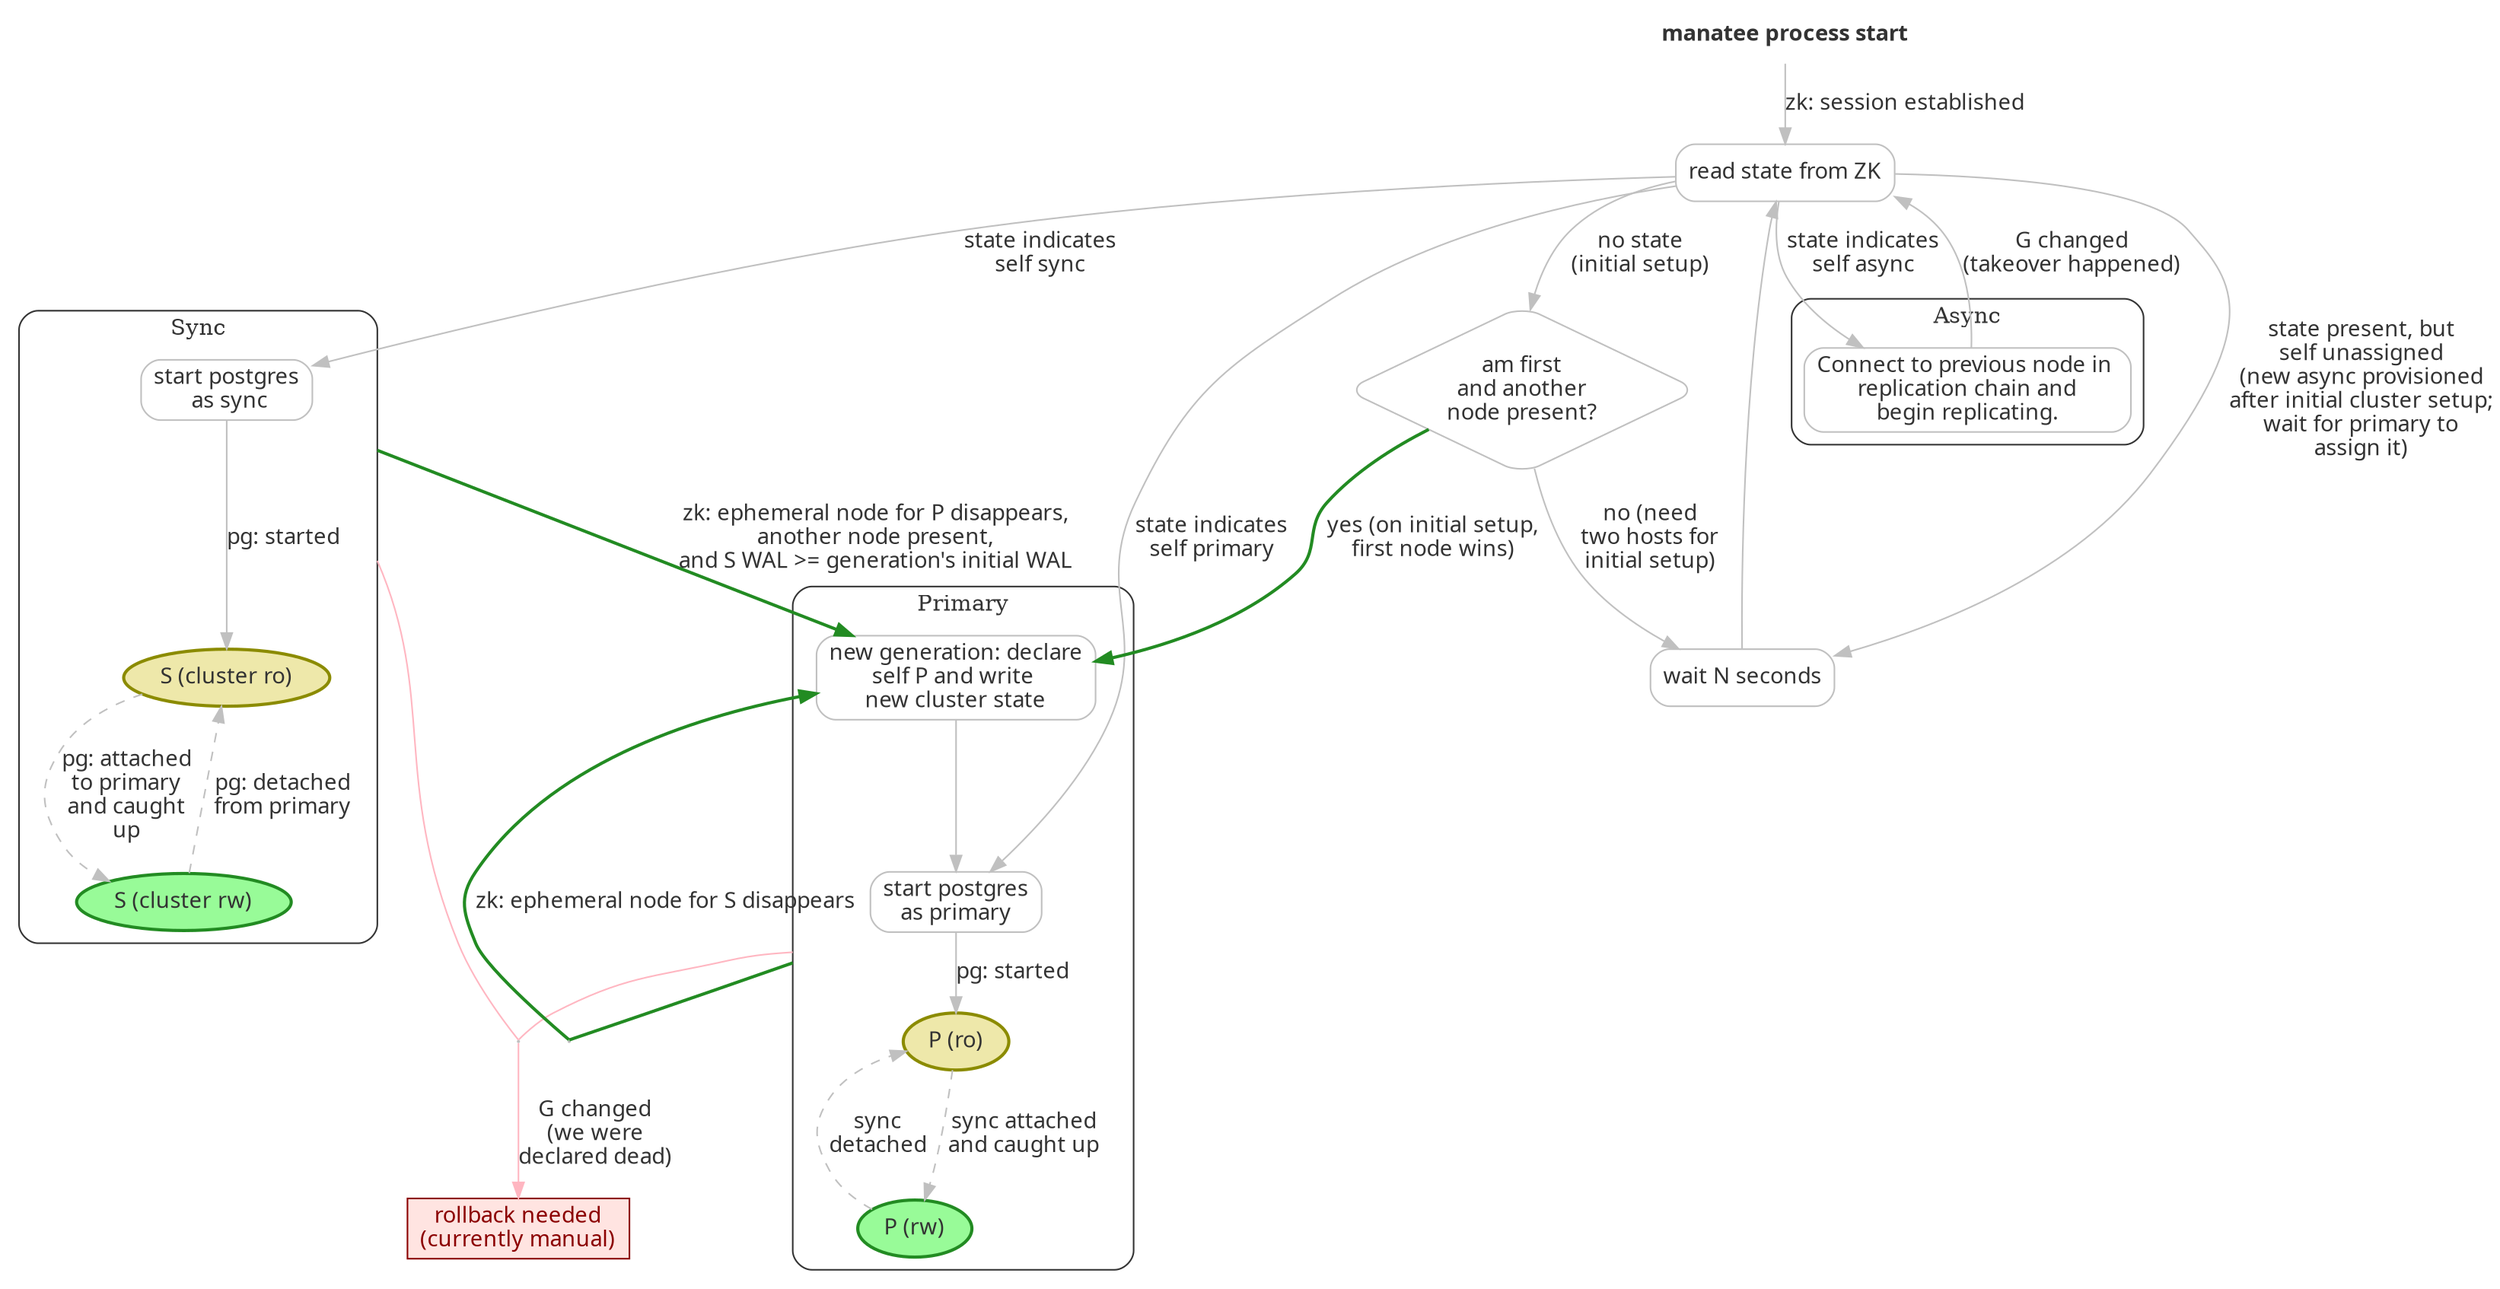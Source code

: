 digraph G {
	/* default formatting */
	color=gray20;
	fontcolor=gray20;
	splines=spline;
	compound=true;
	style=rounded;
	node[fontname="Optima", color=gray, style=rounded, fontcolor=gray20];
	edge[fontname="Optima", color=gray, fontcolor=gray20];

	/* common nodes */
	cmn_startup[label="manatee process start", fontname="Optima bold",
	    shape=box,color=white,fontstyle=bold,group=startup_main];
	cmn_readstate[label="read state from ZK",shape=box,group=startup_main];

	cmn_wait[label="wait N seconds",shape=box];
	cmn_q_firstprimary[label="am first\nand another\nnode present?",
	    shape=diamond];

	cmn_opneeded[label="rollback needed\n(currently manual)", shape=box,
	    style="filled",fillcolor=mistyrose,color=red4, fontcolor=red4];
	cmn_opneeded_merge[shape=circle,width=0.01,height=0.01,label=""];

	/* startup: common path */
	cmn_startup -> cmn_readstate [label="zk: session established"];
	cmn_wait -> cmn_readstate;
	cmn_opneeded_merge -> cmn_opneeded[label="G changed\n(we were\n" +
	    "declared dead)",color=lightpink];
	cmn_readstate -> cmn_wait[label="state present, but\nself unassigned\n" +
	    "(new async provisioned\nafter initial cluster setup;\n" +
	    "wait for primary to\nassign it)"];

	/* startup: wait path */
	cmn_readstate -> cmn_q_firstprimary[label="no state\n(initial setup)"];
	cmn_q_firstprimary -> cmn_wait[label="no (need\ntwo hosts for\n" +
	    "initial setup)"];


	/* primary: election, ro, and rw states */
	subgraph cluster_primary {
		label="Primary";
		p_newgen[label="new generation: declare\nself P and write \n" +
		    "new cluster state", group=primary,shape=box];
		p_resume[label="start postgres\nas primary",group=primary,
		    shape=box];
		p_ro[label="P (ro)",group=primary,style="filled,bold",
		    fillcolor="palegoldenrod",color="yellow4"];
		p_rw[label="P (rw)",group=primary,style="filled,bold",
		    color=forestgreen,fillcolor=palegreen];
	};
	p_newgen_merge[shape=circle,width=0.01,height=0.01,label=""];

	cmn_q_firstprimary -> p_newgen[label="yes (on initial setup,\n" +
	    "first node wins)",style=bold, color=forestgreen];
	cmn_readstate -> p_resume[label="state indicates\nself primary"];
	p_newgen -> p_resume;
	p_resume -> p_ro[label="pg: started"];
	p_ro -> p_rw[label="sync attached\nand caught up",style=dashed];
	p_rw -> p_ro[label="sync\ndetached",style=dashed];

	/* primary: rollback needed when G changes */
	p_resume -> cmn_opneeded_merge[ltail=cluster_primary,arrowhead=none,
	    color=lightpink];

	/* primary: declare new generation when S disappears */
	p_newgen_merge -> p_newgen[label="zk: ephemeral node for S disappears",
	    style="bold",color=forestgreen];
	p_resume -> p_newgen_merge[arrowhead=none,ltail=cluster_primary,
	    style="bold",color=forestgreen];


	/* sync states */
	subgraph cluster_sync {
		label="Sync";
		s_resume[label="start postgres\n as sync",shape=box,group=sync];
		s_ro[label="S (cluster ro)",group=sync,style="filled,bold",
		    fillcolor="palegoldenrod",color="yellow4"];
		s_rw[label="S (cluster rw)",group=sync,style="filled,bold",
		    color=forestgreen,fillcolor=palegreen];
	};

	cmn_readstate -> s_resume[label="state indicates\nself sync"];
	s_resume -> s_ro[label="pg: started"];
	s_ro -> s_rw[label="pg: attached\nto primary\nand caught\nup",
	    style=dashed];
	s_rw -> s_ro[label="pg: detached\nfrom primary",style=dashed];

	/* sync: detect cluster has moved on */
	s_resume -> cmn_opneeded_merge[ltail=cluster_sync,arrowhead=none,
	    color=lightpink];

	/* sync: takeover as primary */
	s_resume -> p_newgen[label="zk: ephemeral node for P disappears,\n" +
	    "another node present,\nand S WAL >= generation's initial WAL\n",
	    style="bold",color=forestgreen,ltail=cluster_sync];

	/* async: nodes and edges */
	subgraph cluster_async {
		label="Async";
		a_rest[label="Connect to previous node in \n" +
		    "replication chain and\nbegin replicating.",shape=box,
		    group=startup_main];
	};

	cmn_readstate -> a_rest[label="state indicates\nself async"];
	a_rest -> cmn_readstate[label="G changed\n(takeover happened)"];
}
